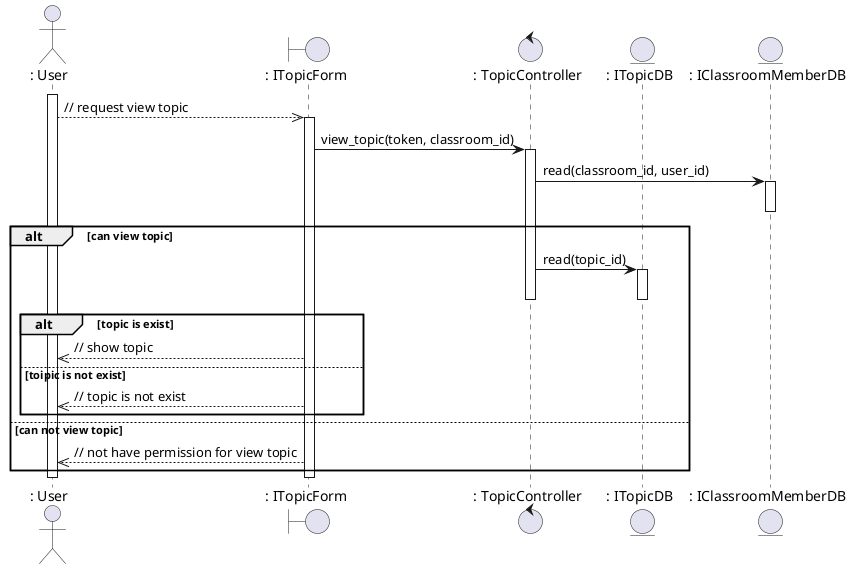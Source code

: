 @startuml createTopic

actor ": User"
boundary ": ITopicForm"
control ": TopicController"
entity ": ITopicDB"
entity ": IClassroomMemberDB"

activate ": User"

": User" -->> ": ITopicForm": // request view topic 
activate ": ITopicForm"
": ITopicForm" -> ": TopicController": view_topic(token, classroom_id)
activate ": TopicController"
": TopicController" -> ": IClassroomMemberDB": read(classroom_id, user_id)
activate ": IClassroomMemberDB"
deactivate ": IClassroomMemberDB"
alt can view topic
    ": TopicController" -> ": ITopicDB": read(topic_id)
    activate ": ITopicDB"
    deactivate ": ITopicDB"
    deactivate ": TopicController"
    alt topic is exist
        ": ITopicForm" -->> ": User": // show topic
    else toipic is not exist
        ": ITopicForm" -->> ": User": // topic is not exist
    end
else can not view topic
    ": ITopicForm" -->> ": User": // not have permission for view topic 
end

deactivate ": User"
deactivate ": ITopicForm"


@enduml